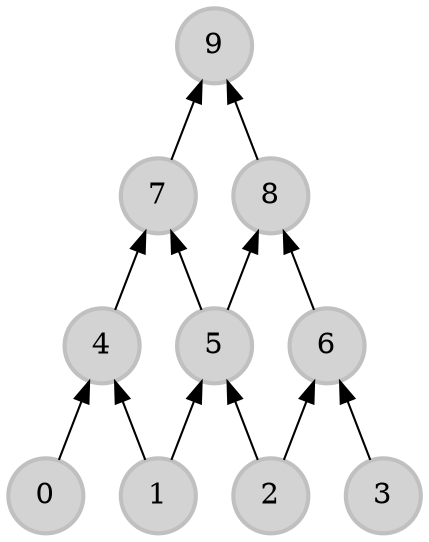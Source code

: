 digraph X {
	 rankdir=BT;
	 0 [label=0,penwidth=2,shape=circle,style=filled,fixedsize=true,color=gray,fontcolor=black,fillcolor=lightgray]
	 1 [label=1,penwidth=2,shape=circle,style=filled,fixedsize=true,color=gray,fontcolor=black,fillcolor=lightgray]
	 2 [label=2,penwidth=2,shape=circle,style=filled,fixedsize=true,color=gray,fontcolor=black,fillcolor=lightgray]
	 3 [label=3,penwidth=2,shape=circle,style=filled,fixedsize=true,color=gray,fontcolor=black,fillcolor=lightgray]
	 4 [label=4,penwidth=2,shape=circle,style=filled,fixedsize=true,color=gray,fontcolor=black,fillcolor=lightgray]
	 5 [label=5,penwidth=2,shape=circle,style=filled,fixedsize=true,color=gray,fontcolor=black,fillcolor=lightgray]
	 6 [label=6,penwidth=2,shape=circle,style=filled,fixedsize=true,color=gray,fontcolor=black,fillcolor=lightgray]
	 7 [label=7,penwidth=2,shape=circle,style=filled,fixedsize=true,color=gray,fontcolor=black,fillcolor=lightgray]
	 8 [label=8,penwidth=2,shape=circle,style=filled,fixedsize=true,color=gray,fontcolor=black,fillcolor=lightgray]
	 9 [label=9,penwidth=2,shape=circle,style=filled,fixedsize=true,color=gray,fontcolor=black,fillcolor=lightgray]
	 /* Arcs outgoing from 0 (key 0)*/ 
	 0 -> 4;

	 /* Arcs outgoing from 1 (key 1)*/ 
	 1 -> 4;
	 1 -> 5;

	 /* Arcs outgoing from 2 (key 2)*/ 
	 2 -> 5;
	 2 -> 6;

	 /* Arcs outgoing from 3 (key 3)*/ 
	 3 -> 6;

	 /* Arcs outgoing from 4 (key 4)*/ 
	 4 -> 7;

	 /* Arcs outgoing from 5 (key 5)*/ 
	 5 -> 7;
	 5 -> 8;

	 /* Arcs outgoing from 6 (key 6)*/ 
	 6 -> 8;

	 /* Arcs outgoing from 7 (key 7)*/ 
	 7 -> 9;

	 /* Arcs outgoing from 8 (key 8)*/ 
	 8 -> 9;

	 /* Arcs outgoing from 9 (key 9)*/ 

}
digraph X {
	 rankdir=BT;
	 0 [label=0,penwidth=2,shape=circle,style=filled,fixedsize=true,color=gray,fontcolor=black,fillcolor=lightgray]
	 1 [label=1,penwidth=2,shape=circle,style=filled,fixedsize=true,color=gray,fontcolor=white,fillcolor=black]
	 2 [label=2,penwidth=2,shape=circle,style=filled,fixedsize=true,color=gray,fontcolor=black,fillcolor=lightgray]
	 3 [label=3,penwidth=2,shape=circle,style=filled,fixedsize=true,color=gray,fontcolor=black,fillcolor=lightgray]
	 4 [label=4,penwidth=2,shape=circle,style=filled,fixedsize=true,color=gray,fontcolor=black,fillcolor=lightgray]
	 5 [label=5,penwidth=2,shape=circle,style=filled,fixedsize=true,color=gray,fontcolor=black,fillcolor=lightgray]
	 6 [label=6,penwidth=2,shape=circle,style=filled,fixedsize=true,color=gray,fontcolor=black,fillcolor=lightgray]
	 7 [label=7,penwidth=2,shape=circle,style=filled,fixedsize=true,color=gray,fontcolor=black,fillcolor=lightgray]
	 8 [label=8,penwidth=2,shape=circle,style=filled,fixedsize=true,color=gray,fontcolor=black,fillcolor=lightgray]
	 9 [label=9,penwidth=2,shape=circle,style=filled,fixedsize=true,color=gray,fontcolor=black,fillcolor=lightgray]
	 /* Arcs outgoing from 0 (key 0)*/ 
	 0 -> 4;

	 /* Arcs outgoing from 1 (key 1)*/ 
	 1 -> 4;
	 1 -> 5;

	 /* Arcs outgoing from 2 (key 2)*/ 
	 2 -> 5;
	 2 -> 6;

	 /* Arcs outgoing from 3 (key 3)*/ 
	 3 -> 6;

	 /* Arcs outgoing from 4 (key 4)*/ 
	 4 -> 7;

	 /* Arcs outgoing from 5 (key 5)*/ 
	 5 -> 7;
	 5 -> 8;

	 /* Arcs outgoing from 6 (key 6)*/ 
	 6 -> 8;

	 /* Arcs outgoing from 7 (key 7)*/ 
	 7 -> 9;

	 /* Arcs outgoing from 8 (key 8)*/ 
	 8 -> 9;

	 /* Arcs outgoing from 9 (key 9)*/ 

}
digraph X {
	 rankdir=BT;
	 0 [label=0,penwidth=2,shape=circle,style=filled,fixedsize=true,color=gray,fontcolor=black,fillcolor=lightgray]
	 1 [label=1,penwidth=2,shape=circle,style=filled,fixedsize=true,color=gray,fontcolor=white,fillcolor=black]
	 2 [label=2,penwidth=2,shape=circle,style=filled,fixedsize=true,color=gray,fontcolor=white,fillcolor=black]
	 3 [label=3,penwidth=2,shape=circle,style=filled,fixedsize=true,color=gray,fontcolor=black,fillcolor=lightgray]
	 4 [label=4,penwidth=2,shape=circle,style=filled,fixedsize=true,color=gray,fontcolor=black,fillcolor=lightgray]
	 5 [label=5,penwidth=2,shape=circle,style=filled,fixedsize=true,color=gray,fontcolor=black,fillcolor=lightgray]
	 6 [label=6,penwidth=2,shape=circle,style=filled,fixedsize=true,color=gray,fontcolor=black,fillcolor=lightgray]
	 7 [label=7,penwidth=2,shape=circle,style=filled,fixedsize=true,color=gray,fontcolor=black,fillcolor=lightgray]
	 8 [label=8,penwidth=2,shape=circle,style=filled,fixedsize=true,color=gray,fontcolor=black,fillcolor=lightgray]
	 9 [label=9,penwidth=2,shape=circle,style=filled,fixedsize=true,color=gray,fontcolor=black,fillcolor=lightgray]
	 /* Arcs outgoing from 0 (key 0)*/ 
	 0 -> 4;

	 /* Arcs outgoing from 1 (key 1)*/ 
	 1 -> 4;
	 1 -> 5;

	 /* Arcs outgoing from 2 (key 2)*/ 
	 2 -> 5;
	 2 -> 6;

	 /* Arcs outgoing from 3 (key 3)*/ 
	 3 -> 6;

	 /* Arcs outgoing from 4 (key 4)*/ 
	 4 -> 7;

	 /* Arcs outgoing from 5 (key 5)*/ 
	 5 -> 7;
	 5 -> 8;

	 /* Arcs outgoing from 6 (key 6)*/ 
	 6 -> 8;

	 /* Arcs outgoing from 7 (key 7)*/ 
	 7 -> 9;

	 /* Arcs outgoing from 8 (key 8)*/ 
	 8 -> 9;

	 /* Arcs outgoing from 9 (key 9)*/ 

}
digraph X {
	 rankdir=BT;
	 0 [label=0,penwidth=2,shape=circle,style=filled,fixedsize=true,color=gray,fontcolor=black,fillcolor=lightgray]
	 1 [label=1,penwidth=2,shape=circle,style=filled,fixedsize=true,color=gray,fontcolor=white,fillcolor=black]
	 2 [label=2,penwidth=2,shape=circle,style=filled,fixedsize=true,color=gray,fontcolor=white,fillcolor=black]
	 3 [label=3,penwidth=2,shape=circle,style=filled,fixedsize=true,color=gray,fontcolor=black,fillcolor=lightgray]
	 4 [label=4,penwidth=2,shape=circle,style=filled,fixedsize=true,color=gray,fontcolor=black,fillcolor=lightgray]
	 5 [label=5,penwidth=2,shape=circle,style=filled,fixedsize=true,color=gray,fontcolor=white,fillcolor=black]
	 6 [label=6,penwidth=2,shape=circle,style=filled,fixedsize=true,color=gray,fontcolor=black,fillcolor=lightgray]
	 7 [label=7,penwidth=2,shape=circle,style=filled,fixedsize=true,color=gray,fontcolor=black,fillcolor=lightgray]
	 8 [label=8,penwidth=2,shape=circle,style=filled,fixedsize=true,color=gray,fontcolor=black,fillcolor=lightgray]
	 9 [label=9,penwidth=2,shape=circle,style=filled,fixedsize=true,color=gray,fontcolor=black,fillcolor=lightgray]
	 /* Arcs outgoing from 0 (key 0)*/ 
	 0 -> 4;

	 /* Arcs outgoing from 1 (key 1)*/ 
	 1 -> 4;
	 1 -> 5;

	 /* Arcs outgoing from 2 (key 2)*/ 
	 2 -> 5;
	 2 -> 6;

	 /* Arcs outgoing from 3 (key 3)*/ 
	 3 -> 6;

	 /* Arcs outgoing from 4 (key 4)*/ 
	 4 -> 7;

	 /* Arcs outgoing from 5 (key 5)*/ 
	 5 -> 7;
	 5 -> 8;

	 /* Arcs outgoing from 6 (key 6)*/ 
	 6 -> 8;

	 /* Arcs outgoing from 7 (key 7)*/ 
	 7 -> 9;

	 /* Arcs outgoing from 8 (key 8)*/ 
	 8 -> 9;

	 /* Arcs outgoing from 9 (key 9)*/ 

}
digraph X {
	 rankdir=BT;
	 0 [label=0,penwidth=2,shape=circle,style=filled,fixedsize=true,color=gray,fontcolor=black,fillcolor=lightgray]
	 1 [label=1,penwidth=2,shape=circle,style=filled,fixedsize=true,color=gray,fontcolor=black,fillcolor=lightgray]
	 2 [label=2,penwidth=2,shape=circle,style=filled,fixedsize=true,color=gray,fontcolor=white,fillcolor=black]
	 3 [label=3,penwidth=2,shape=circle,style=filled,fixedsize=true,color=gray,fontcolor=black,fillcolor=lightgray]
	 4 [label=4,penwidth=2,shape=circle,style=filled,fixedsize=true,color=gray,fontcolor=black,fillcolor=lightgray]
	 5 [label=5,penwidth=2,shape=circle,style=filled,fixedsize=true,color=gray,fontcolor=white,fillcolor=black]
	 6 [label=6,penwidth=2,shape=circle,style=filled,fixedsize=true,color=gray,fontcolor=black,fillcolor=lightgray]
	 7 [label=7,penwidth=2,shape=circle,style=filled,fixedsize=true,color=gray,fontcolor=black,fillcolor=lightgray]
	 8 [label=8,penwidth=2,shape=circle,style=filled,fixedsize=true,color=gray,fontcolor=black,fillcolor=lightgray]
	 9 [label=9,penwidth=2,shape=circle,style=filled,fixedsize=true,color=gray,fontcolor=black,fillcolor=lightgray]
	 /* Arcs outgoing from 0 (key 0)*/ 
	 0 -> 4;

	 /* Arcs outgoing from 1 (key 1)*/ 
	 1 -> 4;
	 1 -> 5;

	 /* Arcs outgoing from 2 (key 2)*/ 
	 2 -> 5;
	 2 -> 6;

	 /* Arcs outgoing from 3 (key 3)*/ 
	 3 -> 6;

	 /* Arcs outgoing from 4 (key 4)*/ 
	 4 -> 7;

	 /* Arcs outgoing from 5 (key 5)*/ 
	 5 -> 7;
	 5 -> 8;

	 /* Arcs outgoing from 6 (key 6)*/ 
	 6 -> 8;

	 /* Arcs outgoing from 7 (key 7)*/ 
	 7 -> 9;

	 /* Arcs outgoing from 8 (key 8)*/ 
	 8 -> 9;

	 /* Arcs outgoing from 9 (key 9)*/ 

}
digraph X {
	 rankdir=BT;
	 0 [label=0,penwidth=2,shape=circle,style=filled,fixedsize=true,color=gray,fontcolor=black,fillcolor=lightgray]
	 1 [label=1,penwidth=2,shape=circle,style=filled,fixedsize=true,color=gray,fontcolor=black,fillcolor=lightgray]
	 2 [label=2,penwidth=2,shape=circle,style=filled,fixedsize=true,color=gray,fontcolor=white,fillcolor=black]
	 3 [label=3,penwidth=2,shape=circle,style=filled,fixedsize=true,color=gray,fontcolor=white,fillcolor=black]
	 4 [label=4,penwidth=2,shape=circle,style=filled,fixedsize=true,color=gray,fontcolor=black,fillcolor=lightgray]
	 5 [label=5,penwidth=2,shape=circle,style=filled,fixedsize=true,color=gray,fontcolor=white,fillcolor=black]
	 6 [label=6,penwidth=2,shape=circle,style=filled,fixedsize=true,color=gray,fontcolor=black,fillcolor=lightgray]
	 7 [label=7,penwidth=2,shape=circle,style=filled,fixedsize=true,color=gray,fontcolor=black,fillcolor=lightgray]
	 8 [label=8,penwidth=2,shape=circle,style=filled,fixedsize=true,color=gray,fontcolor=black,fillcolor=lightgray]
	 9 [label=9,penwidth=2,shape=circle,style=filled,fixedsize=true,color=gray,fontcolor=black,fillcolor=lightgray]
	 /* Arcs outgoing from 0 (key 0)*/ 
	 0 -> 4;

	 /* Arcs outgoing from 1 (key 1)*/ 
	 1 -> 4;
	 1 -> 5;

	 /* Arcs outgoing from 2 (key 2)*/ 
	 2 -> 5;
	 2 -> 6;

	 /* Arcs outgoing from 3 (key 3)*/ 
	 3 -> 6;

	 /* Arcs outgoing from 4 (key 4)*/ 
	 4 -> 7;

	 /* Arcs outgoing from 5 (key 5)*/ 
	 5 -> 7;
	 5 -> 8;

	 /* Arcs outgoing from 6 (key 6)*/ 
	 6 -> 8;

	 /* Arcs outgoing from 7 (key 7)*/ 
	 7 -> 9;

	 /* Arcs outgoing from 8 (key 8)*/ 
	 8 -> 9;

	 /* Arcs outgoing from 9 (key 9)*/ 

}
digraph X {
	 rankdir=BT;
	 0 [label=0,penwidth=2,shape=circle,style=filled,fixedsize=true,color=gray,fontcolor=black,fillcolor=lightgray]
	 1 [label=1,penwidth=2,shape=circle,style=filled,fixedsize=true,color=gray,fontcolor=black,fillcolor=lightgray]
	 2 [label=2,penwidth=2,shape=circle,style=filled,fixedsize=true,color=gray,fontcolor=white,fillcolor=black]
	 3 [label=3,penwidth=2,shape=circle,style=filled,fixedsize=true,color=gray,fontcolor=white,fillcolor=black]
	 4 [label=4,penwidth=2,shape=circle,style=filled,fixedsize=true,color=gray,fontcolor=black,fillcolor=lightgray]
	 5 [label=5,penwidth=2,shape=circle,style=filled,fixedsize=true,color=gray,fontcolor=white,fillcolor=black]
	 6 [label=6,penwidth=2,shape=circle,style=filled,fixedsize=true,color=gray,fontcolor=white,fillcolor=black]
	 7 [label=7,penwidth=2,shape=circle,style=filled,fixedsize=true,color=gray,fontcolor=black,fillcolor=lightgray]
	 8 [label=8,penwidth=2,shape=circle,style=filled,fixedsize=true,color=gray,fontcolor=black,fillcolor=lightgray]
	 9 [label=9,penwidth=2,shape=circle,style=filled,fixedsize=true,color=gray,fontcolor=black,fillcolor=lightgray]
	 /* Arcs outgoing from 0 (key 0)*/ 
	 0 -> 4;

	 /* Arcs outgoing from 1 (key 1)*/ 
	 1 -> 4;
	 1 -> 5;

	 /* Arcs outgoing from 2 (key 2)*/ 
	 2 -> 5;
	 2 -> 6;

	 /* Arcs outgoing from 3 (key 3)*/ 
	 3 -> 6;

	 /* Arcs outgoing from 4 (key 4)*/ 
	 4 -> 7;

	 /* Arcs outgoing from 5 (key 5)*/ 
	 5 -> 7;
	 5 -> 8;

	 /* Arcs outgoing from 6 (key 6)*/ 
	 6 -> 8;

	 /* Arcs outgoing from 7 (key 7)*/ 
	 7 -> 9;

	 /* Arcs outgoing from 8 (key 8)*/ 
	 8 -> 9;

	 /* Arcs outgoing from 9 (key 9)*/ 

}
digraph X {
	 rankdir=BT;
	 0 [label=0,penwidth=2,shape=circle,style=filled,fixedsize=true,color=gray,fontcolor=black,fillcolor=lightgray]
	 1 [label=1,penwidth=2,shape=circle,style=filled,fixedsize=true,color=gray,fontcolor=black,fillcolor=lightgray]
	 2 [label=2,penwidth=2,shape=circle,style=filled,fixedsize=true,color=gray,fontcolor=white,fillcolor=black]
	 3 [label=3,penwidth=2,shape=circle,style=filled,fixedsize=true,color=gray,fontcolor=white,fillcolor=black]
	 4 [label=4,penwidth=2,shape=circle,style=filled,fixedsize=true,color=gray,fontcolor=black,fillcolor=lightgray]
	 5 [label=5,penwidth=2,shape=circle,style=filled,fixedsize=true,color=gray,fontcolor=white,fillcolor=black]
	 6 [label=6,penwidth=2,shape=circle,style=filled,fixedsize=true,color=gray,fontcolor=white,fillcolor=black]
	 7 [label=7,penwidth=2,shape=circle,style=filled,fixedsize=true,color=gray,fontcolor=black,fillcolor=lightgray]
	 8 [label=8,penwidth=2,shape=circle,style=filled,fixedsize=true,color=gray,fontcolor=white,fillcolor=black]
	 9 [label=9,penwidth=2,shape=circle,style=filled,fixedsize=true,color=gray,fontcolor=black,fillcolor=lightgray]
	 /* Arcs outgoing from 0 (key 0)*/ 
	 0 -> 4;

	 /* Arcs outgoing from 1 (key 1)*/ 
	 1 -> 4;
	 1 -> 5;

	 /* Arcs outgoing from 2 (key 2)*/ 
	 2 -> 5;
	 2 -> 6;

	 /* Arcs outgoing from 3 (key 3)*/ 
	 3 -> 6;

	 /* Arcs outgoing from 4 (key 4)*/ 
	 4 -> 7;

	 /* Arcs outgoing from 5 (key 5)*/ 
	 5 -> 7;
	 5 -> 8;

	 /* Arcs outgoing from 6 (key 6)*/ 
	 6 -> 8;

	 /* Arcs outgoing from 7 (key 7)*/ 
	 7 -> 9;

	 /* Arcs outgoing from 8 (key 8)*/ 
	 8 -> 9;

	 /* Arcs outgoing from 9 (key 9)*/ 

}
digraph X {
	 rankdir=BT;
	 0 [label=0,penwidth=2,shape=circle,style=filled,fixedsize=true,color=gray,fontcolor=black,fillcolor=lightgray]
	 1 [label=1,penwidth=2,shape=circle,style=filled,fixedsize=true,color=gray,fontcolor=black,fillcolor=lightgray]
	 2 [label=2,penwidth=2,shape=circle,style=filled,fixedsize=true,color=gray,fontcolor=white,fillcolor=black]
	 3 [label=3,penwidth=2,shape=circle,style=filled,fixedsize=true,color=gray,fontcolor=white,fillcolor=black]
	 4 [label=4,penwidth=2,shape=circle,style=filled,fixedsize=true,color=gray,fontcolor=black,fillcolor=lightgray]
	 5 [label=5,penwidth=2,shape=circle,style=filled,fixedsize=true,color=gray,fontcolor=white,fillcolor=black]
	 6 [label=6,penwidth=2,shape=circle,style=filled,fixedsize=true,color=gray,fontcolor=black,fillcolor=lightgray]
	 7 [label=7,penwidth=2,shape=circle,style=filled,fixedsize=true,color=gray,fontcolor=black,fillcolor=lightgray]
	 8 [label=8,penwidth=2,shape=circle,style=filled,fixedsize=true,color=gray,fontcolor=white,fillcolor=black]
	 9 [label=9,penwidth=2,shape=circle,style=filled,fixedsize=true,color=gray,fontcolor=black,fillcolor=lightgray]
	 /* Arcs outgoing from 0 (key 0)*/ 
	 0 -> 4;

	 /* Arcs outgoing from 1 (key 1)*/ 
	 1 -> 4;
	 1 -> 5;

	 /* Arcs outgoing from 2 (key 2)*/ 
	 2 -> 5;
	 2 -> 6;

	 /* Arcs outgoing from 3 (key 3)*/ 
	 3 -> 6;

	 /* Arcs outgoing from 4 (key 4)*/ 
	 4 -> 7;

	 /* Arcs outgoing from 5 (key 5)*/ 
	 5 -> 7;
	 5 -> 8;

	 /* Arcs outgoing from 6 (key 6)*/ 
	 6 -> 8;

	 /* Arcs outgoing from 7 (key 7)*/ 
	 7 -> 9;

	 /* Arcs outgoing from 8 (key 8)*/ 
	 8 -> 9;

	 /* Arcs outgoing from 9 (key 9)*/ 

}
digraph X {
	 rankdir=BT;
	 0 [label=0,penwidth=2,shape=circle,style=filled,fixedsize=true,color=gray,fontcolor=white,fillcolor=black]
	 1 [label=1,penwidth=2,shape=circle,style=filled,fixedsize=true,color=gray,fontcolor=black,fillcolor=lightgray]
	 2 [label=2,penwidth=2,shape=circle,style=filled,fixedsize=true,color=gray,fontcolor=white,fillcolor=black]
	 3 [label=3,penwidth=2,shape=circle,style=filled,fixedsize=true,color=gray,fontcolor=white,fillcolor=black]
	 4 [label=4,penwidth=2,shape=circle,style=filled,fixedsize=true,color=gray,fontcolor=black,fillcolor=lightgray]
	 5 [label=5,penwidth=2,shape=circle,style=filled,fixedsize=true,color=gray,fontcolor=white,fillcolor=black]
	 6 [label=6,penwidth=2,shape=circle,style=filled,fixedsize=true,color=gray,fontcolor=black,fillcolor=lightgray]
	 7 [label=7,penwidth=2,shape=circle,style=filled,fixedsize=true,color=gray,fontcolor=black,fillcolor=lightgray]
	 8 [label=8,penwidth=2,shape=circle,style=filled,fixedsize=true,color=gray,fontcolor=white,fillcolor=black]
	 9 [label=9,penwidth=2,shape=circle,style=filled,fixedsize=true,color=gray,fontcolor=black,fillcolor=lightgray]
	 /* Arcs outgoing from 0 (key 0)*/ 
	 0 -> 4;

	 /* Arcs outgoing from 1 (key 1)*/ 
	 1 -> 4;
	 1 -> 5;

	 /* Arcs outgoing from 2 (key 2)*/ 
	 2 -> 5;
	 2 -> 6;

	 /* Arcs outgoing from 3 (key 3)*/ 
	 3 -> 6;

	 /* Arcs outgoing from 4 (key 4)*/ 
	 4 -> 7;

	 /* Arcs outgoing from 5 (key 5)*/ 
	 5 -> 7;
	 5 -> 8;

	 /* Arcs outgoing from 6 (key 6)*/ 
	 6 -> 8;

	 /* Arcs outgoing from 7 (key 7)*/ 
	 7 -> 9;

	 /* Arcs outgoing from 8 (key 8)*/ 
	 8 -> 9;

	 /* Arcs outgoing from 9 (key 9)*/ 

}
digraph X {
	 rankdir=BT;
	 0 [label=0,penwidth=2,shape=circle,style=filled,fixedsize=true,color=gray,fontcolor=white,fillcolor=black]
	 1 [label=1,penwidth=2,shape=circle,style=filled,fixedsize=true,color=gray,fontcolor=black,fillcolor=lightgray]
	 2 [label=2,penwidth=2,shape=circle,style=filled,fixedsize=true,color=gray,fontcolor=black,fillcolor=lightgray]
	 3 [label=3,penwidth=2,shape=circle,style=filled,fixedsize=true,color=gray,fontcolor=white,fillcolor=black]
	 4 [label=4,penwidth=2,shape=circle,style=filled,fixedsize=true,color=gray,fontcolor=black,fillcolor=lightgray]
	 5 [label=5,penwidth=2,shape=circle,style=filled,fixedsize=true,color=gray,fontcolor=white,fillcolor=black]
	 6 [label=6,penwidth=2,shape=circle,style=filled,fixedsize=true,color=gray,fontcolor=black,fillcolor=lightgray]
	 7 [label=7,penwidth=2,shape=circle,style=filled,fixedsize=true,color=gray,fontcolor=black,fillcolor=lightgray]
	 8 [label=8,penwidth=2,shape=circle,style=filled,fixedsize=true,color=gray,fontcolor=white,fillcolor=black]
	 9 [label=9,penwidth=2,shape=circle,style=filled,fixedsize=true,color=gray,fontcolor=black,fillcolor=lightgray]
	 /* Arcs outgoing from 0 (key 0)*/ 
	 0 -> 4;

	 /* Arcs outgoing from 1 (key 1)*/ 
	 1 -> 4;
	 1 -> 5;

	 /* Arcs outgoing from 2 (key 2)*/ 
	 2 -> 5;
	 2 -> 6;

	 /* Arcs outgoing from 3 (key 3)*/ 
	 3 -> 6;

	 /* Arcs outgoing from 4 (key 4)*/ 
	 4 -> 7;

	 /* Arcs outgoing from 5 (key 5)*/ 
	 5 -> 7;
	 5 -> 8;

	 /* Arcs outgoing from 6 (key 6)*/ 
	 6 -> 8;

	 /* Arcs outgoing from 7 (key 7)*/ 
	 7 -> 9;

	 /* Arcs outgoing from 8 (key 8)*/ 
	 8 -> 9;

	 /* Arcs outgoing from 9 (key 9)*/ 

}
digraph X {
	 rankdir=BT;
	 0 [label=0,penwidth=2,shape=circle,style=filled,fixedsize=true,color=gray,fontcolor=white,fillcolor=black]
	 1 [label=1,penwidth=2,shape=circle,style=filled,fixedsize=true,color=gray,fontcolor=white,fillcolor=black]
	 2 [label=2,penwidth=2,shape=circle,style=filled,fixedsize=true,color=gray,fontcolor=black,fillcolor=lightgray]
	 3 [label=3,penwidth=2,shape=circle,style=filled,fixedsize=true,color=gray,fontcolor=white,fillcolor=black]
	 4 [label=4,penwidth=2,shape=circle,style=filled,fixedsize=true,color=gray,fontcolor=black,fillcolor=lightgray]
	 5 [label=5,penwidth=2,shape=circle,style=filled,fixedsize=true,color=gray,fontcolor=white,fillcolor=black]
	 6 [label=6,penwidth=2,shape=circle,style=filled,fixedsize=true,color=gray,fontcolor=black,fillcolor=lightgray]
	 7 [label=7,penwidth=2,shape=circle,style=filled,fixedsize=true,color=gray,fontcolor=black,fillcolor=lightgray]
	 8 [label=8,penwidth=2,shape=circle,style=filled,fixedsize=true,color=gray,fontcolor=white,fillcolor=black]
	 9 [label=9,penwidth=2,shape=circle,style=filled,fixedsize=true,color=gray,fontcolor=black,fillcolor=lightgray]
	 /* Arcs outgoing from 0 (key 0)*/ 
	 0 -> 4;

	 /* Arcs outgoing from 1 (key 1)*/ 
	 1 -> 4;
	 1 -> 5;

	 /* Arcs outgoing from 2 (key 2)*/ 
	 2 -> 5;
	 2 -> 6;

	 /* Arcs outgoing from 3 (key 3)*/ 
	 3 -> 6;

	 /* Arcs outgoing from 4 (key 4)*/ 
	 4 -> 7;

	 /* Arcs outgoing from 5 (key 5)*/ 
	 5 -> 7;
	 5 -> 8;

	 /* Arcs outgoing from 6 (key 6)*/ 
	 6 -> 8;

	 /* Arcs outgoing from 7 (key 7)*/ 
	 7 -> 9;

	 /* Arcs outgoing from 8 (key 8)*/ 
	 8 -> 9;

	 /* Arcs outgoing from 9 (key 9)*/ 

}
digraph X {
	 rankdir=BT;
	 0 [label=0,penwidth=2,shape=circle,style=filled,fixedsize=true,color=gray,fontcolor=white,fillcolor=black]
	 1 [label=1,penwidth=2,shape=circle,style=filled,fixedsize=true,color=gray,fontcolor=white,fillcolor=black]
	 2 [label=2,penwidth=2,shape=circle,style=filled,fixedsize=true,color=gray,fontcolor=black,fillcolor=lightgray]
	 3 [label=3,penwidth=2,shape=circle,style=filled,fixedsize=true,color=gray,fontcolor=black,fillcolor=lightgray]
	 4 [label=4,penwidth=2,shape=circle,style=filled,fixedsize=true,color=gray,fontcolor=black,fillcolor=lightgray]
	 5 [label=5,penwidth=2,shape=circle,style=filled,fixedsize=true,color=gray,fontcolor=white,fillcolor=black]
	 6 [label=6,penwidth=2,shape=circle,style=filled,fixedsize=true,color=gray,fontcolor=black,fillcolor=lightgray]
	 7 [label=7,penwidth=2,shape=circle,style=filled,fixedsize=true,color=gray,fontcolor=black,fillcolor=lightgray]
	 8 [label=8,penwidth=2,shape=circle,style=filled,fixedsize=true,color=gray,fontcolor=white,fillcolor=black]
	 9 [label=9,penwidth=2,shape=circle,style=filled,fixedsize=true,color=gray,fontcolor=black,fillcolor=lightgray]
	 /* Arcs outgoing from 0 (key 0)*/ 
	 0 -> 4;

	 /* Arcs outgoing from 1 (key 1)*/ 
	 1 -> 4;
	 1 -> 5;

	 /* Arcs outgoing from 2 (key 2)*/ 
	 2 -> 5;
	 2 -> 6;

	 /* Arcs outgoing from 3 (key 3)*/ 
	 3 -> 6;

	 /* Arcs outgoing from 4 (key 4)*/ 
	 4 -> 7;

	 /* Arcs outgoing from 5 (key 5)*/ 
	 5 -> 7;
	 5 -> 8;

	 /* Arcs outgoing from 6 (key 6)*/ 
	 6 -> 8;

	 /* Arcs outgoing from 7 (key 7)*/ 
	 7 -> 9;

	 /* Arcs outgoing from 8 (key 8)*/ 
	 8 -> 9;

	 /* Arcs outgoing from 9 (key 9)*/ 

}
digraph X {
	 rankdir=BT;
	 0 [label=0,penwidth=2,shape=circle,style=filled,fixedsize=true,color=gray,fontcolor=white,fillcolor=black]
	 1 [label=1,penwidth=2,shape=circle,style=filled,fixedsize=true,color=gray,fontcolor=white,fillcolor=black]
	 2 [label=2,penwidth=2,shape=circle,style=filled,fixedsize=true,color=gray,fontcolor=black,fillcolor=lightgray]
	 3 [label=3,penwidth=2,shape=circle,style=filled,fixedsize=true,color=gray,fontcolor=black,fillcolor=lightgray]
	 4 [label=4,penwidth=2,shape=circle,style=filled,fixedsize=true,color=gray,fontcolor=white,fillcolor=black]
	 5 [label=5,penwidth=2,shape=circle,style=filled,fixedsize=true,color=gray,fontcolor=white,fillcolor=black]
	 6 [label=6,penwidth=2,shape=circle,style=filled,fixedsize=true,color=gray,fontcolor=black,fillcolor=lightgray]
	 7 [label=7,penwidth=2,shape=circle,style=filled,fixedsize=true,color=gray,fontcolor=black,fillcolor=lightgray]
	 8 [label=8,penwidth=2,shape=circle,style=filled,fixedsize=true,color=gray,fontcolor=white,fillcolor=black]
	 9 [label=9,penwidth=2,shape=circle,style=filled,fixedsize=true,color=gray,fontcolor=black,fillcolor=lightgray]
	 /* Arcs outgoing from 0 (key 0)*/ 
	 0 -> 4;

	 /* Arcs outgoing from 1 (key 1)*/ 
	 1 -> 4;
	 1 -> 5;

	 /* Arcs outgoing from 2 (key 2)*/ 
	 2 -> 5;
	 2 -> 6;

	 /* Arcs outgoing from 3 (key 3)*/ 
	 3 -> 6;

	 /* Arcs outgoing from 4 (key 4)*/ 
	 4 -> 7;

	 /* Arcs outgoing from 5 (key 5)*/ 
	 5 -> 7;
	 5 -> 8;

	 /* Arcs outgoing from 6 (key 6)*/ 
	 6 -> 8;

	 /* Arcs outgoing from 7 (key 7)*/ 
	 7 -> 9;

	 /* Arcs outgoing from 8 (key 8)*/ 
	 8 -> 9;

	 /* Arcs outgoing from 9 (key 9)*/ 

}
digraph X {
	 rankdir=BT;
	 0 [label=0,penwidth=2,shape=circle,style=filled,fixedsize=true,color=gray,fontcolor=black,fillcolor=lightgray]
	 1 [label=1,penwidth=2,shape=circle,style=filled,fixedsize=true,color=gray,fontcolor=white,fillcolor=black]
	 2 [label=2,penwidth=2,shape=circle,style=filled,fixedsize=true,color=gray,fontcolor=black,fillcolor=lightgray]
	 3 [label=3,penwidth=2,shape=circle,style=filled,fixedsize=true,color=gray,fontcolor=black,fillcolor=lightgray]
	 4 [label=4,penwidth=2,shape=circle,style=filled,fixedsize=true,color=gray,fontcolor=white,fillcolor=black]
	 5 [label=5,penwidth=2,shape=circle,style=filled,fixedsize=true,color=gray,fontcolor=white,fillcolor=black]
	 6 [label=6,penwidth=2,shape=circle,style=filled,fixedsize=true,color=gray,fontcolor=black,fillcolor=lightgray]
	 7 [label=7,penwidth=2,shape=circle,style=filled,fixedsize=true,color=gray,fontcolor=black,fillcolor=lightgray]
	 8 [label=8,penwidth=2,shape=circle,style=filled,fixedsize=true,color=gray,fontcolor=white,fillcolor=black]
	 9 [label=9,penwidth=2,shape=circle,style=filled,fixedsize=true,color=gray,fontcolor=black,fillcolor=lightgray]
	 /* Arcs outgoing from 0 (key 0)*/ 
	 0 -> 4;

	 /* Arcs outgoing from 1 (key 1)*/ 
	 1 -> 4;
	 1 -> 5;

	 /* Arcs outgoing from 2 (key 2)*/ 
	 2 -> 5;
	 2 -> 6;

	 /* Arcs outgoing from 3 (key 3)*/ 
	 3 -> 6;

	 /* Arcs outgoing from 4 (key 4)*/ 
	 4 -> 7;

	 /* Arcs outgoing from 5 (key 5)*/ 
	 5 -> 7;
	 5 -> 8;

	 /* Arcs outgoing from 6 (key 6)*/ 
	 6 -> 8;

	 /* Arcs outgoing from 7 (key 7)*/ 
	 7 -> 9;

	 /* Arcs outgoing from 8 (key 8)*/ 
	 8 -> 9;

	 /* Arcs outgoing from 9 (key 9)*/ 

}
digraph X {
	 rankdir=BT;
	 0 [label=0,penwidth=2,shape=circle,style=filled,fixedsize=true,color=gray,fontcolor=black,fillcolor=lightgray]
	 1 [label=1,penwidth=2,shape=circle,style=filled,fixedsize=true,color=gray,fontcolor=black,fillcolor=lightgray]
	 2 [label=2,penwidth=2,shape=circle,style=filled,fixedsize=true,color=gray,fontcolor=black,fillcolor=lightgray]
	 3 [label=3,penwidth=2,shape=circle,style=filled,fixedsize=true,color=gray,fontcolor=black,fillcolor=lightgray]
	 4 [label=4,penwidth=2,shape=circle,style=filled,fixedsize=true,color=gray,fontcolor=white,fillcolor=black]
	 5 [label=5,penwidth=2,shape=circle,style=filled,fixedsize=true,color=gray,fontcolor=white,fillcolor=black]
	 6 [label=6,penwidth=2,shape=circle,style=filled,fixedsize=true,color=gray,fontcolor=black,fillcolor=lightgray]
	 7 [label=7,penwidth=2,shape=circle,style=filled,fixedsize=true,color=gray,fontcolor=black,fillcolor=lightgray]
	 8 [label=8,penwidth=2,shape=circle,style=filled,fixedsize=true,color=gray,fontcolor=white,fillcolor=black]
	 9 [label=9,penwidth=2,shape=circle,style=filled,fixedsize=true,color=gray,fontcolor=black,fillcolor=lightgray]
	 /* Arcs outgoing from 0 (key 0)*/ 
	 0 -> 4;

	 /* Arcs outgoing from 1 (key 1)*/ 
	 1 -> 4;
	 1 -> 5;

	 /* Arcs outgoing from 2 (key 2)*/ 
	 2 -> 5;
	 2 -> 6;

	 /* Arcs outgoing from 3 (key 3)*/ 
	 3 -> 6;

	 /* Arcs outgoing from 4 (key 4)*/ 
	 4 -> 7;

	 /* Arcs outgoing from 5 (key 5)*/ 
	 5 -> 7;
	 5 -> 8;

	 /* Arcs outgoing from 6 (key 6)*/ 
	 6 -> 8;

	 /* Arcs outgoing from 7 (key 7)*/ 
	 7 -> 9;

	 /* Arcs outgoing from 8 (key 8)*/ 
	 8 -> 9;

	 /* Arcs outgoing from 9 (key 9)*/ 

}
digraph X {
	 rankdir=BT;
	 0 [label=0,penwidth=2,shape=circle,style=filled,fixedsize=true,color=gray,fontcolor=black,fillcolor=lightgray]
	 1 [label=1,penwidth=2,shape=circle,style=filled,fixedsize=true,color=gray,fontcolor=black,fillcolor=lightgray]
	 2 [label=2,penwidth=2,shape=circle,style=filled,fixedsize=true,color=gray,fontcolor=black,fillcolor=lightgray]
	 3 [label=3,penwidth=2,shape=circle,style=filled,fixedsize=true,color=gray,fontcolor=black,fillcolor=lightgray]
	 4 [label=4,penwidth=2,shape=circle,style=filled,fixedsize=true,color=gray,fontcolor=white,fillcolor=black]
	 5 [label=5,penwidth=2,shape=circle,style=filled,fixedsize=true,color=gray,fontcolor=white,fillcolor=black]
	 6 [label=6,penwidth=2,shape=circle,style=filled,fixedsize=true,color=gray,fontcolor=black,fillcolor=lightgray]
	 7 [label=7,penwidth=2,shape=circle,style=filled,fixedsize=true,color=gray,fontcolor=white,fillcolor=black]
	 8 [label=8,penwidth=2,shape=circle,style=filled,fixedsize=true,color=gray,fontcolor=white,fillcolor=black]
	 9 [label=9,penwidth=2,shape=circle,style=filled,fixedsize=true,color=gray,fontcolor=black,fillcolor=lightgray]
	 /* Arcs outgoing from 0 (key 0)*/ 
	 0 -> 4;

	 /* Arcs outgoing from 1 (key 1)*/ 
	 1 -> 4;
	 1 -> 5;

	 /* Arcs outgoing from 2 (key 2)*/ 
	 2 -> 5;
	 2 -> 6;

	 /* Arcs outgoing from 3 (key 3)*/ 
	 3 -> 6;

	 /* Arcs outgoing from 4 (key 4)*/ 
	 4 -> 7;

	 /* Arcs outgoing from 5 (key 5)*/ 
	 5 -> 7;
	 5 -> 8;

	 /* Arcs outgoing from 6 (key 6)*/ 
	 6 -> 8;

	 /* Arcs outgoing from 7 (key 7)*/ 
	 7 -> 9;

	 /* Arcs outgoing from 8 (key 8)*/ 
	 8 -> 9;

	 /* Arcs outgoing from 9 (key 9)*/ 

}
digraph X {
	 rankdir=BT;
	 0 [label=0,penwidth=2,shape=circle,style=filled,fixedsize=true,color=gray,fontcolor=black,fillcolor=lightgray]
	 1 [label=1,penwidth=2,shape=circle,style=filled,fixedsize=true,color=gray,fontcolor=black,fillcolor=lightgray]
	 2 [label=2,penwidth=2,shape=circle,style=filled,fixedsize=true,color=gray,fontcolor=black,fillcolor=lightgray]
	 3 [label=3,penwidth=2,shape=circle,style=filled,fixedsize=true,color=gray,fontcolor=black,fillcolor=lightgray]
	 4 [label=4,penwidth=2,shape=circle,style=filled,fixedsize=true,color=gray,fontcolor=white,fillcolor=black]
	 5 [label=5,penwidth=2,shape=circle,style=filled,fixedsize=true,color=gray,fontcolor=white,fillcolor=black]
	 6 [label=6,penwidth=2,shape=circle,style=filled,fixedsize=true,color=gray,fontcolor=black,fillcolor=lightgray]
	 7 [label=7,penwidth=2,shape=circle,style=filled,fixedsize=true,color=gray,fontcolor=white,fillcolor=black]
	 8 [label=8,penwidth=2,shape=circle,style=filled,fixedsize=true,color=gray,fontcolor=white,fillcolor=black]
	 9 [label=9,penwidth=2,shape=circle,style=filled,fixedsize=true,color=gray,fontcolor=white,fillcolor=black]
	 /* Arcs outgoing from 0 (key 0)*/ 
	 0 -> 4;

	 /* Arcs outgoing from 1 (key 1)*/ 
	 1 -> 4;
	 1 -> 5;

	 /* Arcs outgoing from 2 (key 2)*/ 
	 2 -> 5;
	 2 -> 6;

	 /* Arcs outgoing from 3 (key 3)*/ 
	 3 -> 6;

	 /* Arcs outgoing from 4 (key 4)*/ 
	 4 -> 7;

	 /* Arcs outgoing from 5 (key 5)*/ 
	 5 -> 7;
	 5 -> 8;

	 /* Arcs outgoing from 6 (key 6)*/ 
	 6 -> 8;

	 /* Arcs outgoing from 7 (key 7)*/ 
	 7 -> 9;

	 /* Arcs outgoing from 8 (key 8)*/ 
	 8 -> 9;

	 /* Arcs outgoing from 9 (key 9)*/ 

}
digraph X {
	 rankdir=BT;
	 0 [label=0,penwidth=2,shape=circle,style=filled,fixedsize=true,color=gray,fontcolor=black,fillcolor=lightgray]
	 1 [label=1,penwidth=2,shape=circle,style=filled,fixedsize=true,color=gray,fontcolor=black,fillcolor=lightgray]
	 2 [label=2,penwidth=2,shape=circle,style=filled,fixedsize=true,color=gray,fontcolor=black,fillcolor=lightgray]
	 3 [label=3,penwidth=2,shape=circle,style=filled,fixedsize=true,color=gray,fontcolor=black,fillcolor=lightgray]
	 4 [label=4,penwidth=2,shape=circle,style=filled,fixedsize=true,color=gray,fontcolor=white,fillcolor=black]
	 5 [label=5,penwidth=2,shape=circle,style=filled,fixedsize=true,color=gray,fontcolor=white,fillcolor=black]
	 6 [label=6,penwidth=2,shape=circle,style=filled,fixedsize=true,color=gray,fontcolor=black,fillcolor=lightgray]
	 7 [label=7,penwidth=2,shape=circle,style=filled,fixedsize=true,color=gray,fontcolor=white,fillcolor=black]
	 8 [label=8,penwidth=2,shape=circle,style=filled,fixedsize=true,color=gray,fontcolor=white,fillcolor=black]
	 9 [label=9,penwidth=2,shape=circle,style=filled,fixedsize=true,color=gray,fontcolor=black,fillcolor=lightgray]
	 /* Arcs outgoing from 0 (key 0)*/ 
	 0 -> 4;

	 /* Arcs outgoing from 1 (key 1)*/ 
	 1 -> 4;
	 1 -> 5;

	 /* Arcs outgoing from 2 (key 2)*/ 
	 2 -> 5;
	 2 -> 6;

	 /* Arcs outgoing from 3 (key 3)*/ 
	 3 -> 6;

	 /* Arcs outgoing from 4 (key 4)*/ 
	 4 -> 7;

	 /* Arcs outgoing from 5 (key 5)*/ 
	 5 -> 7;
	 5 -> 8;

	 /* Arcs outgoing from 6 (key 6)*/ 
	 6 -> 8;

	 /* Arcs outgoing from 7 (key 7)*/ 
	 7 -> 9;

	 /* Arcs outgoing from 8 (key 8)*/ 
	 8 -> 9;

	 /* Arcs outgoing from 9 (key 9)*/ 

}
digraph X {
	 rankdir=BT;
	 0 [label=0,penwidth=2,shape=circle,style=filled,fixedsize=true,color=gray,fontcolor=black,fillcolor=lightgray]
	 1 [label=1,penwidth=2,shape=circle,style=filled,fixedsize=true,color=gray,fontcolor=black,fillcolor=lightgray]
	 2 [label=2,penwidth=2,shape=circle,style=filled,fixedsize=true,color=gray,fontcolor=black,fillcolor=lightgray]
	 3 [label=3,penwidth=2,shape=circle,style=filled,fixedsize=true,color=gray,fontcolor=black,fillcolor=lightgray]
	 4 [label=4,penwidth=2,shape=circle,style=filled,fixedsize=true,color=gray,fontcolor=white,fillcolor=black]
	 5 [label=5,penwidth=2,shape=circle,style=filled,fixedsize=true,color=gray,fontcolor=white,fillcolor=black]
	 6 [label=6,penwidth=2,shape=circle,style=filled,fixedsize=true,color=gray,fontcolor=black,fillcolor=lightgray]
	 7 [label=7,penwidth=2,shape=circle,style=filled,fixedsize=true,color=gray,fontcolor=black,fillcolor=lightgray]
	 8 [label=8,penwidth=2,shape=circle,style=filled,fixedsize=true,color=gray,fontcolor=white,fillcolor=black]
	 9 [label=9,penwidth=2,shape=circle,style=filled,fixedsize=true,color=gray,fontcolor=black,fillcolor=lightgray]
	 /* Arcs outgoing from 0 (key 0)*/ 
	 0 -> 4;

	 /* Arcs outgoing from 1 (key 1)*/ 
	 1 -> 4;
	 1 -> 5;

	 /* Arcs outgoing from 2 (key 2)*/ 
	 2 -> 5;
	 2 -> 6;

	 /* Arcs outgoing from 3 (key 3)*/ 
	 3 -> 6;

	 /* Arcs outgoing from 4 (key 4)*/ 
	 4 -> 7;

	 /* Arcs outgoing from 5 (key 5)*/ 
	 5 -> 7;
	 5 -> 8;

	 /* Arcs outgoing from 6 (key 6)*/ 
	 6 -> 8;

	 /* Arcs outgoing from 7 (key 7)*/ 
	 7 -> 9;

	 /* Arcs outgoing from 8 (key 8)*/ 
	 8 -> 9;

	 /* Arcs outgoing from 9 (key 9)*/ 

}
digraph X {
	 rankdir=BT;
	 0 [label=0,penwidth=2,shape=circle,style=filled,fixedsize=true,color=gray,fontcolor=black,fillcolor=lightgray]
	 1 [label=1,penwidth=2,shape=circle,style=filled,fixedsize=true,color=gray,fontcolor=white,fillcolor=black]
	 2 [label=2,penwidth=2,shape=circle,style=filled,fixedsize=true,color=gray,fontcolor=black,fillcolor=lightgray]
	 3 [label=3,penwidth=2,shape=circle,style=filled,fixedsize=true,color=gray,fontcolor=black,fillcolor=lightgray]
	 4 [label=4,penwidth=2,shape=circle,style=filled,fixedsize=true,color=gray,fontcolor=white,fillcolor=black]
	 5 [label=5,penwidth=2,shape=circle,style=filled,fixedsize=true,color=gray,fontcolor=white,fillcolor=black]
	 6 [label=6,penwidth=2,shape=circle,style=filled,fixedsize=true,color=gray,fontcolor=black,fillcolor=lightgray]
	 7 [label=7,penwidth=2,shape=circle,style=filled,fixedsize=true,color=gray,fontcolor=black,fillcolor=lightgray]
	 8 [label=8,penwidth=2,shape=circle,style=filled,fixedsize=true,color=gray,fontcolor=white,fillcolor=black]
	 9 [label=9,penwidth=2,shape=circle,style=filled,fixedsize=true,color=gray,fontcolor=black,fillcolor=lightgray]
	 /* Arcs outgoing from 0 (key 0)*/ 
	 0 -> 4;

	 /* Arcs outgoing from 1 (key 1)*/ 
	 1 -> 4;
	 1 -> 5;

	 /* Arcs outgoing from 2 (key 2)*/ 
	 2 -> 5;
	 2 -> 6;

	 /* Arcs outgoing from 3 (key 3)*/ 
	 3 -> 6;

	 /* Arcs outgoing from 4 (key 4)*/ 
	 4 -> 7;

	 /* Arcs outgoing from 5 (key 5)*/ 
	 5 -> 7;
	 5 -> 8;

	 /* Arcs outgoing from 6 (key 6)*/ 
	 6 -> 8;

	 /* Arcs outgoing from 7 (key 7)*/ 
	 7 -> 9;

	 /* Arcs outgoing from 8 (key 8)*/ 
	 8 -> 9;

	 /* Arcs outgoing from 9 (key 9)*/ 

}
digraph X {
	 rankdir=BT;
	 0 [label=0,penwidth=2,shape=circle,style=filled,fixedsize=true,color=gray,fontcolor=white,fillcolor=black]
	 1 [label=1,penwidth=2,shape=circle,style=filled,fixedsize=true,color=gray,fontcolor=white,fillcolor=black]
	 2 [label=2,penwidth=2,shape=circle,style=filled,fixedsize=true,color=gray,fontcolor=black,fillcolor=lightgray]
	 3 [label=3,penwidth=2,shape=circle,style=filled,fixedsize=true,color=gray,fontcolor=black,fillcolor=lightgray]
	 4 [label=4,penwidth=2,shape=circle,style=filled,fixedsize=true,color=gray,fontcolor=white,fillcolor=black]
	 5 [label=5,penwidth=2,shape=circle,style=filled,fixedsize=true,color=gray,fontcolor=white,fillcolor=black]
	 6 [label=6,penwidth=2,shape=circle,style=filled,fixedsize=true,color=gray,fontcolor=black,fillcolor=lightgray]
	 7 [label=7,penwidth=2,shape=circle,style=filled,fixedsize=true,color=gray,fontcolor=black,fillcolor=lightgray]
	 8 [label=8,penwidth=2,shape=circle,style=filled,fixedsize=true,color=gray,fontcolor=white,fillcolor=black]
	 9 [label=9,penwidth=2,shape=circle,style=filled,fixedsize=true,color=gray,fontcolor=black,fillcolor=lightgray]
	 /* Arcs outgoing from 0 (key 0)*/ 
	 0 -> 4;

	 /* Arcs outgoing from 1 (key 1)*/ 
	 1 -> 4;
	 1 -> 5;

	 /* Arcs outgoing from 2 (key 2)*/ 
	 2 -> 5;
	 2 -> 6;

	 /* Arcs outgoing from 3 (key 3)*/ 
	 3 -> 6;

	 /* Arcs outgoing from 4 (key 4)*/ 
	 4 -> 7;

	 /* Arcs outgoing from 5 (key 5)*/ 
	 5 -> 7;
	 5 -> 8;

	 /* Arcs outgoing from 6 (key 6)*/ 
	 6 -> 8;

	 /* Arcs outgoing from 7 (key 7)*/ 
	 7 -> 9;

	 /* Arcs outgoing from 8 (key 8)*/ 
	 8 -> 9;

	 /* Arcs outgoing from 9 (key 9)*/ 

}
digraph X {
	 rankdir=BT;
	 0 [label=0,penwidth=2,shape=circle,style=filled,fixedsize=true,color=gray,fontcolor=white,fillcolor=black]
	 1 [label=1,penwidth=2,shape=circle,style=filled,fixedsize=true,color=gray,fontcolor=white,fillcolor=black]
	 2 [label=2,penwidth=2,shape=circle,style=filled,fixedsize=true,color=gray,fontcolor=black,fillcolor=lightgray]
	 3 [label=3,penwidth=2,shape=circle,style=filled,fixedsize=true,color=gray,fontcolor=black,fillcolor=lightgray]
	 4 [label=4,penwidth=2,shape=circle,style=filled,fixedsize=true,color=gray,fontcolor=black,fillcolor=lightgray]
	 5 [label=5,penwidth=2,shape=circle,style=filled,fixedsize=true,color=gray,fontcolor=white,fillcolor=black]
	 6 [label=6,penwidth=2,shape=circle,style=filled,fixedsize=true,color=gray,fontcolor=black,fillcolor=lightgray]
	 7 [label=7,penwidth=2,shape=circle,style=filled,fixedsize=true,color=gray,fontcolor=black,fillcolor=lightgray]
	 8 [label=8,penwidth=2,shape=circle,style=filled,fixedsize=true,color=gray,fontcolor=white,fillcolor=black]
	 9 [label=9,penwidth=2,shape=circle,style=filled,fixedsize=true,color=gray,fontcolor=black,fillcolor=lightgray]
	 /* Arcs outgoing from 0 (key 0)*/ 
	 0 -> 4;

	 /* Arcs outgoing from 1 (key 1)*/ 
	 1 -> 4;
	 1 -> 5;

	 /* Arcs outgoing from 2 (key 2)*/ 
	 2 -> 5;
	 2 -> 6;

	 /* Arcs outgoing from 3 (key 3)*/ 
	 3 -> 6;

	 /* Arcs outgoing from 4 (key 4)*/ 
	 4 -> 7;

	 /* Arcs outgoing from 5 (key 5)*/ 
	 5 -> 7;
	 5 -> 8;

	 /* Arcs outgoing from 6 (key 6)*/ 
	 6 -> 8;

	 /* Arcs outgoing from 7 (key 7)*/ 
	 7 -> 9;

	 /* Arcs outgoing from 8 (key 8)*/ 
	 8 -> 9;

	 /* Arcs outgoing from 9 (key 9)*/ 

}
digraph X {
	 rankdir=BT;
	 0 [label=0,penwidth=2,shape=circle,style=filled,fixedsize=true,color=gray,fontcolor=white,fillcolor=black]
	 1 [label=1,penwidth=2,shape=circle,style=filled,fixedsize=true,color=gray,fontcolor=white,fillcolor=black]
	 2 [label=2,penwidth=2,shape=circle,style=filled,fixedsize=true,color=gray,fontcolor=black,fillcolor=lightgray]
	 3 [label=3,penwidth=2,shape=circle,style=filled,fixedsize=true,color=gray,fontcolor=white,fillcolor=black]
	 4 [label=4,penwidth=2,shape=circle,style=filled,fixedsize=true,color=gray,fontcolor=black,fillcolor=lightgray]
	 5 [label=5,penwidth=2,shape=circle,style=filled,fixedsize=true,color=gray,fontcolor=white,fillcolor=black]
	 6 [label=6,penwidth=2,shape=circle,style=filled,fixedsize=true,color=gray,fontcolor=black,fillcolor=lightgray]
	 7 [label=7,penwidth=2,shape=circle,style=filled,fixedsize=true,color=gray,fontcolor=black,fillcolor=lightgray]
	 8 [label=8,penwidth=2,shape=circle,style=filled,fixedsize=true,color=gray,fontcolor=white,fillcolor=black]
	 9 [label=9,penwidth=2,shape=circle,style=filled,fixedsize=true,color=gray,fontcolor=black,fillcolor=lightgray]
	 /* Arcs outgoing from 0 (key 0)*/ 
	 0 -> 4;

	 /* Arcs outgoing from 1 (key 1)*/ 
	 1 -> 4;
	 1 -> 5;

	 /* Arcs outgoing from 2 (key 2)*/ 
	 2 -> 5;
	 2 -> 6;

	 /* Arcs outgoing from 3 (key 3)*/ 
	 3 -> 6;

	 /* Arcs outgoing from 4 (key 4)*/ 
	 4 -> 7;

	 /* Arcs outgoing from 5 (key 5)*/ 
	 5 -> 7;
	 5 -> 8;

	 /* Arcs outgoing from 6 (key 6)*/ 
	 6 -> 8;

	 /* Arcs outgoing from 7 (key 7)*/ 
	 7 -> 9;

	 /* Arcs outgoing from 8 (key 8)*/ 
	 8 -> 9;

	 /* Arcs outgoing from 9 (key 9)*/ 

}
digraph X {
	 rankdir=BT;
	 0 [label=0,penwidth=2,shape=circle,style=filled,fixedsize=true,color=gray,fontcolor=white,fillcolor=black]
	 1 [label=1,penwidth=2,shape=circle,style=filled,fixedsize=true,color=gray,fontcolor=black,fillcolor=lightgray]
	 2 [label=2,penwidth=2,shape=circle,style=filled,fixedsize=true,color=gray,fontcolor=black,fillcolor=lightgray]
	 3 [label=3,penwidth=2,shape=circle,style=filled,fixedsize=true,color=gray,fontcolor=white,fillcolor=black]
	 4 [label=4,penwidth=2,shape=circle,style=filled,fixedsize=true,color=gray,fontcolor=black,fillcolor=lightgray]
	 5 [label=5,penwidth=2,shape=circle,style=filled,fixedsize=true,color=gray,fontcolor=white,fillcolor=black]
	 6 [label=6,penwidth=2,shape=circle,style=filled,fixedsize=true,color=gray,fontcolor=black,fillcolor=lightgray]
	 7 [label=7,penwidth=2,shape=circle,style=filled,fixedsize=true,color=gray,fontcolor=black,fillcolor=lightgray]
	 8 [label=8,penwidth=2,shape=circle,style=filled,fixedsize=true,color=gray,fontcolor=white,fillcolor=black]
	 9 [label=9,penwidth=2,shape=circle,style=filled,fixedsize=true,color=gray,fontcolor=black,fillcolor=lightgray]
	 /* Arcs outgoing from 0 (key 0)*/ 
	 0 -> 4;

	 /* Arcs outgoing from 1 (key 1)*/ 
	 1 -> 4;
	 1 -> 5;

	 /* Arcs outgoing from 2 (key 2)*/ 
	 2 -> 5;
	 2 -> 6;

	 /* Arcs outgoing from 3 (key 3)*/ 
	 3 -> 6;

	 /* Arcs outgoing from 4 (key 4)*/ 
	 4 -> 7;

	 /* Arcs outgoing from 5 (key 5)*/ 
	 5 -> 7;
	 5 -> 8;

	 /* Arcs outgoing from 6 (key 6)*/ 
	 6 -> 8;

	 /* Arcs outgoing from 7 (key 7)*/ 
	 7 -> 9;

	 /* Arcs outgoing from 8 (key 8)*/ 
	 8 -> 9;

	 /* Arcs outgoing from 9 (key 9)*/ 

}
digraph X {
	 rankdir=BT;
	 0 [label=0,penwidth=2,shape=circle,style=filled,fixedsize=true,color=gray,fontcolor=white,fillcolor=black]
	 1 [label=1,penwidth=2,shape=circle,style=filled,fixedsize=true,color=gray,fontcolor=black,fillcolor=lightgray]
	 2 [label=2,penwidth=2,shape=circle,style=filled,fixedsize=true,color=gray,fontcolor=white,fillcolor=black]
	 3 [label=3,penwidth=2,shape=circle,style=filled,fixedsize=true,color=gray,fontcolor=white,fillcolor=black]
	 4 [label=4,penwidth=2,shape=circle,style=filled,fixedsize=true,color=gray,fontcolor=black,fillcolor=lightgray]
	 5 [label=5,penwidth=2,shape=circle,style=filled,fixedsize=true,color=gray,fontcolor=white,fillcolor=black]
	 6 [label=6,penwidth=2,shape=circle,style=filled,fixedsize=true,color=gray,fontcolor=black,fillcolor=lightgray]
	 7 [label=7,penwidth=2,shape=circle,style=filled,fixedsize=true,color=gray,fontcolor=black,fillcolor=lightgray]
	 8 [label=8,penwidth=2,shape=circle,style=filled,fixedsize=true,color=gray,fontcolor=white,fillcolor=black]
	 9 [label=9,penwidth=2,shape=circle,style=filled,fixedsize=true,color=gray,fontcolor=black,fillcolor=lightgray]
	 /* Arcs outgoing from 0 (key 0)*/ 
	 0 -> 4;

	 /* Arcs outgoing from 1 (key 1)*/ 
	 1 -> 4;
	 1 -> 5;

	 /* Arcs outgoing from 2 (key 2)*/ 
	 2 -> 5;
	 2 -> 6;

	 /* Arcs outgoing from 3 (key 3)*/ 
	 3 -> 6;

	 /* Arcs outgoing from 4 (key 4)*/ 
	 4 -> 7;

	 /* Arcs outgoing from 5 (key 5)*/ 
	 5 -> 7;
	 5 -> 8;

	 /* Arcs outgoing from 6 (key 6)*/ 
	 6 -> 8;

	 /* Arcs outgoing from 7 (key 7)*/ 
	 7 -> 9;

	 /* Arcs outgoing from 8 (key 8)*/ 
	 8 -> 9;

	 /* Arcs outgoing from 9 (key 9)*/ 

}
digraph X {
	 rankdir=BT;
	 0 [label=0,penwidth=2,shape=circle,style=filled,fixedsize=true,color=gray,fontcolor=black,fillcolor=lightgray]
	 1 [label=1,penwidth=2,shape=circle,style=filled,fixedsize=true,color=gray,fontcolor=black,fillcolor=lightgray]
	 2 [label=2,penwidth=2,shape=circle,style=filled,fixedsize=true,color=gray,fontcolor=white,fillcolor=black]
	 3 [label=3,penwidth=2,shape=circle,style=filled,fixedsize=true,color=gray,fontcolor=white,fillcolor=black]
	 4 [label=4,penwidth=2,shape=circle,style=filled,fixedsize=true,color=gray,fontcolor=black,fillcolor=lightgray]
	 5 [label=5,penwidth=2,shape=circle,style=filled,fixedsize=true,color=gray,fontcolor=white,fillcolor=black]
	 6 [label=6,penwidth=2,shape=circle,style=filled,fixedsize=true,color=gray,fontcolor=black,fillcolor=lightgray]
	 7 [label=7,penwidth=2,shape=circle,style=filled,fixedsize=true,color=gray,fontcolor=black,fillcolor=lightgray]
	 8 [label=8,penwidth=2,shape=circle,style=filled,fixedsize=true,color=gray,fontcolor=white,fillcolor=black]
	 9 [label=9,penwidth=2,shape=circle,style=filled,fixedsize=true,color=gray,fontcolor=black,fillcolor=lightgray]
	 /* Arcs outgoing from 0 (key 0)*/ 
	 0 -> 4;

	 /* Arcs outgoing from 1 (key 1)*/ 
	 1 -> 4;
	 1 -> 5;

	 /* Arcs outgoing from 2 (key 2)*/ 
	 2 -> 5;
	 2 -> 6;

	 /* Arcs outgoing from 3 (key 3)*/ 
	 3 -> 6;

	 /* Arcs outgoing from 4 (key 4)*/ 
	 4 -> 7;

	 /* Arcs outgoing from 5 (key 5)*/ 
	 5 -> 7;
	 5 -> 8;

	 /* Arcs outgoing from 6 (key 6)*/ 
	 6 -> 8;

	 /* Arcs outgoing from 7 (key 7)*/ 
	 7 -> 9;

	 /* Arcs outgoing from 8 (key 8)*/ 
	 8 -> 9;

	 /* Arcs outgoing from 9 (key 9)*/ 

}
digraph X {
	 rankdir=BT;
	 0 [label=0,penwidth=2,shape=circle,style=filled,fixedsize=true,color=gray,fontcolor=black,fillcolor=lightgray]
	 1 [label=1,penwidth=2,shape=circle,style=filled,fixedsize=true,color=gray,fontcolor=black,fillcolor=lightgray]
	 2 [label=2,penwidth=2,shape=circle,style=filled,fixedsize=true,color=gray,fontcolor=white,fillcolor=black]
	 3 [label=3,penwidth=2,shape=circle,style=filled,fixedsize=true,color=gray,fontcolor=white,fillcolor=black]
	 4 [label=4,penwidth=2,shape=circle,style=filled,fixedsize=true,color=gray,fontcolor=black,fillcolor=lightgray]
	 5 [label=5,penwidth=2,shape=circle,style=filled,fixedsize=true,color=gray,fontcolor=white,fillcolor=black]
	 6 [label=6,penwidth=2,shape=circle,style=filled,fixedsize=true,color=gray,fontcolor=white,fillcolor=black]
	 7 [label=7,penwidth=2,shape=circle,style=filled,fixedsize=true,color=gray,fontcolor=black,fillcolor=lightgray]
	 8 [label=8,penwidth=2,shape=circle,style=filled,fixedsize=true,color=gray,fontcolor=white,fillcolor=black]
	 9 [label=9,penwidth=2,shape=circle,style=filled,fixedsize=true,color=gray,fontcolor=black,fillcolor=lightgray]
	 /* Arcs outgoing from 0 (key 0)*/ 
	 0 -> 4;

	 /* Arcs outgoing from 1 (key 1)*/ 
	 1 -> 4;
	 1 -> 5;

	 /* Arcs outgoing from 2 (key 2)*/ 
	 2 -> 5;
	 2 -> 6;

	 /* Arcs outgoing from 3 (key 3)*/ 
	 3 -> 6;

	 /* Arcs outgoing from 4 (key 4)*/ 
	 4 -> 7;

	 /* Arcs outgoing from 5 (key 5)*/ 
	 5 -> 7;
	 5 -> 8;

	 /* Arcs outgoing from 6 (key 6)*/ 
	 6 -> 8;

	 /* Arcs outgoing from 7 (key 7)*/ 
	 7 -> 9;

	 /* Arcs outgoing from 8 (key 8)*/ 
	 8 -> 9;

	 /* Arcs outgoing from 9 (key 9)*/ 

}
digraph X {
	 rankdir=BT;
	 0 [label=0,penwidth=2,shape=circle,style=filled,fixedsize=true,color=gray,fontcolor=black,fillcolor=lightgray]
	 1 [label=1,penwidth=2,shape=circle,style=filled,fixedsize=true,color=gray,fontcolor=black,fillcolor=lightgray]
	 2 [label=2,penwidth=2,shape=circle,style=filled,fixedsize=true,color=gray,fontcolor=white,fillcolor=black]
	 3 [label=3,penwidth=2,shape=circle,style=filled,fixedsize=true,color=gray,fontcolor=white,fillcolor=black]
	 4 [label=4,penwidth=2,shape=circle,style=filled,fixedsize=true,color=gray,fontcolor=black,fillcolor=lightgray]
	 5 [label=5,penwidth=2,shape=circle,style=filled,fixedsize=true,color=gray,fontcolor=white,fillcolor=black]
	 6 [label=6,penwidth=2,shape=circle,style=filled,fixedsize=true,color=gray,fontcolor=white,fillcolor=black]
	 7 [label=7,penwidth=2,shape=circle,style=filled,fixedsize=true,color=gray,fontcolor=black,fillcolor=lightgray]
	 8 [label=8,penwidth=2,shape=circle,style=filled,fixedsize=true,color=gray,fontcolor=black,fillcolor=lightgray]
	 9 [label=9,penwidth=2,shape=circle,style=filled,fixedsize=true,color=gray,fontcolor=black,fillcolor=lightgray]
	 /* Arcs outgoing from 0 (key 0)*/ 
	 0 -> 4;

	 /* Arcs outgoing from 1 (key 1)*/ 
	 1 -> 4;
	 1 -> 5;

	 /* Arcs outgoing from 2 (key 2)*/ 
	 2 -> 5;
	 2 -> 6;

	 /* Arcs outgoing from 3 (key 3)*/ 
	 3 -> 6;

	 /* Arcs outgoing from 4 (key 4)*/ 
	 4 -> 7;

	 /* Arcs outgoing from 5 (key 5)*/ 
	 5 -> 7;
	 5 -> 8;

	 /* Arcs outgoing from 6 (key 6)*/ 
	 6 -> 8;

	 /* Arcs outgoing from 7 (key 7)*/ 
	 7 -> 9;

	 /* Arcs outgoing from 8 (key 8)*/ 
	 8 -> 9;

	 /* Arcs outgoing from 9 (key 9)*/ 

}
digraph X {
	 rankdir=BT;
	 0 [label=0,penwidth=2,shape=circle,style=filled,fixedsize=true,color=gray,fontcolor=black,fillcolor=lightgray]
	 1 [label=1,penwidth=2,shape=circle,style=filled,fixedsize=true,color=gray,fontcolor=black,fillcolor=lightgray]
	 2 [label=2,penwidth=2,shape=circle,style=filled,fixedsize=true,color=gray,fontcolor=white,fillcolor=black]
	 3 [label=3,penwidth=2,shape=circle,style=filled,fixedsize=true,color=gray,fontcolor=white,fillcolor=black]
	 4 [label=4,penwidth=2,shape=circle,style=filled,fixedsize=true,color=gray,fontcolor=black,fillcolor=lightgray]
	 5 [label=5,penwidth=2,shape=circle,style=filled,fixedsize=true,color=gray,fontcolor=white,fillcolor=black]
	 6 [label=6,penwidth=2,shape=circle,style=filled,fixedsize=true,color=gray,fontcolor=black,fillcolor=lightgray]
	 7 [label=7,penwidth=2,shape=circle,style=filled,fixedsize=true,color=gray,fontcolor=black,fillcolor=lightgray]
	 8 [label=8,penwidth=2,shape=circle,style=filled,fixedsize=true,color=gray,fontcolor=black,fillcolor=lightgray]
	 9 [label=9,penwidth=2,shape=circle,style=filled,fixedsize=true,color=gray,fontcolor=black,fillcolor=lightgray]
	 /* Arcs outgoing from 0 (key 0)*/ 
	 0 -> 4;

	 /* Arcs outgoing from 1 (key 1)*/ 
	 1 -> 4;
	 1 -> 5;

	 /* Arcs outgoing from 2 (key 2)*/ 
	 2 -> 5;
	 2 -> 6;

	 /* Arcs outgoing from 3 (key 3)*/ 
	 3 -> 6;

	 /* Arcs outgoing from 4 (key 4)*/ 
	 4 -> 7;

	 /* Arcs outgoing from 5 (key 5)*/ 
	 5 -> 7;
	 5 -> 8;

	 /* Arcs outgoing from 6 (key 6)*/ 
	 6 -> 8;

	 /* Arcs outgoing from 7 (key 7)*/ 
	 7 -> 9;

	 /* Arcs outgoing from 8 (key 8)*/ 
	 8 -> 9;

	 /* Arcs outgoing from 9 (key 9)*/ 

}
digraph X {
	 rankdir=BT;
	 0 [label=0,penwidth=2,shape=circle,style=filled,fixedsize=true,color=gray,fontcolor=black,fillcolor=lightgray]
	 1 [label=1,penwidth=2,shape=circle,style=filled,fixedsize=true,color=gray,fontcolor=black,fillcolor=lightgray]
	 2 [label=2,penwidth=2,shape=circle,style=filled,fixedsize=true,color=gray,fontcolor=white,fillcolor=black]
	 3 [label=3,penwidth=2,shape=circle,style=filled,fixedsize=true,color=gray,fontcolor=black,fillcolor=lightgray]
	 4 [label=4,penwidth=2,shape=circle,style=filled,fixedsize=true,color=gray,fontcolor=black,fillcolor=lightgray]
	 5 [label=5,penwidth=2,shape=circle,style=filled,fixedsize=true,color=gray,fontcolor=white,fillcolor=black]
	 6 [label=6,penwidth=2,shape=circle,style=filled,fixedsize=true,color=gray,fontcolor=black,fillcolor=lightgray]
	 7 [label=7,penwidth=2,shape=circle,style=filled,fixedsize=true,color=gray,fontcolor=black,fillcolor=lightgray]
	 8 [label=8,penwidth=2,shape=circle,style=filled,fixedsize=true,color=gray,fontcolor=black,fillcolor=lightgray]
	 9 [label=9,penwidth=2,shape=circle,style=filled,fixedsize=true,color=gray,fontcolor=black,fillcolor=lightgray]
	 /* Arcs outgoing from 0 (key 0)*/ 
	 0 -> 4;

	 /* Arcs outgoing from 1 (key 1)*/ 
	 1 -> 4;
	 1 -> 5;

	 /* Arcs outgoing from 2 (key 2)*/ 
	 2 -> 5;
	 2 -> 6;

	 /* Arcs outgoing from 3 (key 3)*/ 
	 3 -> 6;

	 /* Arcs outgoing from 4 (key 4)*/ 
	 4 -> 7;

	 /* Arcs outgoing from 5 (key 5)*/ 
	 5 -> 7;
	 5 -> 8;

	 /* Arcs outgoing from 6 (key 6)*/ 
	 6 -> 8;

	 /* Arcs outgoing from 7 (key 7)*/ 
	 7 -> 9;

	 /* Arcs outgoing from 8 (key 8)*/ 
	 8 -> 9;

	 /* Arcs outgoing from 9 (key 9)*/ 

}
digraph X {
	 rankdir=BT;
	 0 [label=0,penwidth=2,shape=circle,style=filled,fixedsize=true,color=gray,fontcolor=black,fillcolor=lightgray]
	 1 [label=1,penwidth=2,shape=circle,style=filled,fixedsize=true,color=gray,fontcolor=white,fillcolor=black]
	 2 [label=2,penwidth=2,shape=circle,style=filled,fixedsize=true,color=gray,fontcolor=white,fillcolor=black]
	 3 [label=3,penwidth=2,shape=circle,style=filled,fixedsize=true,color=gray,fontcolor=black,fillcolor=lightgray]
	 4 [label=4,penwidth=2,shape=circle,style=filled,fixedsize=true,color=gray,fontcolor=black,fillcolor=lightgray]
	 5 [label=5,penwidth=2,shape=circle,style=filled,fixedsize=true,color=gray,fontcolor=white,fillcolor=black]
	 6 [label=6,penwidth=2,shape=circle,style=filled,fixedsize=true,color=gray,fontcolor=black,fillcolor=lightgray]
	 7 [label=7,penwidth=2,shape=circle,style=filled,fixedsize=true,color=gray,fontcolor=black,fillcolor=lightgray]
	 8 [label=8,penwidth=2,shape=circle,style=filled,fixedsize=true,color=gray,fontcolor=black,fillcolor=lightgray]
	 9 [label=9,penwidth=2,shape=circle,style=filled,fixedsize=true,color=gray,fontcolor=black,fillcolor=lightgray]
	 /* Arcs outgoing from 0 (key 0)*/ 
	 0 -> 4;

	 /* Arcs outgoing from 1 (key 1)*/ 
	 1 -> 4;
	 1 -> 5;

	 /* Arcs outgoing from 2 (key 2)*/ 
	 2 -> 5;
	 2 -> 6;

	 /* Arcs outgoing from 3 (key 3)*/ 
	 3 -> 6;

	 /* Arcs outgoing from 4 (key 4)*/ 
	 4 -> 7;

	 /* Arcs outgoing from 5 (key 5)*/ 
	 5 -> 7;
	 5 -> 8;

	 /* Arcs outgoing from 6 (key 6)*/ 
	 6 -> 8;

	 /* Arcs outgoing from 7 (key 7)*/ 
	 7 -> 9;

	 /* Arcs outgoing from 8 (key 8)*/ 
	 8 -> 9;

	 /* Arcs outgoing from 9 (key 9)*/ 

}
digraph X {
	 rankdir=BT;
	 0 [label=0,penwidth=2,shape=circle,style=filled,fixedsize=true,color=gray,fontcolor=black,fillcolor=lightgray]
	 1 [label=1,penwidth=2,shape=circle,style=filled,fixedsize=true,color=gray,fontcolor=white,fillcolor=black]
	 2 [label=2,penwidth=2,shape=circle,style=filled,fixedsize=true,color=gray,fontcolor=white,fillcolor=black]
	 3 [label=3,penwidth=2,shape=circle,style=filled,fixedsize=true,color=gray,fontcolor=black,fillcolor=lightgray]
	 4 [label=4,penwidth=2,shape=circle,style=filled,fixedsize=true,color=gray,fontcolor=black,fillcolor=lightgray]
	 5 [label=5,penwidth=2,shape=circle,style=filled,fixedsize=true,color=gray,fontcolor=black,fillcolor=lightgray]
	 6 [label=6,penwidth=2,shape=circle,style=filled,fixedsize=true,color=gray,fontcolor=black,fillcolor=lightgray]
	 7 [label=7,penwidth=2,shape=circle,style=filled,fixedsize=true,color=gray,fontcolor=black,fillcolor=lightgray]
	 8 [label=8,penwidth=2,shape=circle,style=filled,fixedsize=true,color=gray,fontcolor=black,fillcolor=lightgray]
	 9 [label=9,penwidth=2,shape=circle,style=filled,fixedsize=true,color=gray,fontcolor=black,fillcolor=lightgray]
	 /* Arcs outgoing from 0 (key 0)*/ 
	 0 -> 4;

	 /* Arcs outgoing from 1 (key 1)*/ 
	 1 -> 4;
	 1 -> 5;

	 /* Arcs outgoing from 2 (key 2)*/ 
	 2 -> 5;
	 2 -> 6;

	 /* Arcs outgoing from 3 (key 3)*/ 
	 3 -> 6;

	 /* Arcs outgoing from 4 (key 4)*/ 
	 4 -> 7;

	 /* Arcs outgoing from 5 (key 5)*/ 
	 5 -> 7;
	 5 -> 8;

	 /* Arcs outgoing from 6 (key 6)*/ 
	 6 -> 8;

	 /* Arcs outgoing from 7 (key 7)*/ 
	 7 -> 9;

	 /* Arcs outgoing from 8 (key 8)*/ 
	 8 -> 9;

	 /* Arcs outgoing from 9 (key 9)*/ 

}
digraph X {
	 rankdir=BT;
	 0 [label=0,penwidth=2,shape=circle,style=filled,fixedsize=true,color=gray,fontcolor=black,fillcolor=lightgray]
	 1 [label=1,penwidth=2,shape=circle,style=filled,fixedsize=true,color=gray,fontcolor=white,fillcolor=black]
	 2 [label=2,penwidth=2,shape=circle,style=filled,fixedsize=true,color=gray,fontcolor=black,fillcolor=lightgray]
	 3 [label=3,penwidth=2,shape=circle,style=filled,fixedsize=true,color=gray,fontcolor=black,fillcolor=lightgray]
	 4 [label=4,penwidth=2,shape=circle,style=filled,fixedsize=true,color=gray,fontcolor=black,fillcolor=lightgray]
	 5 [label=5,penwidth=2,shape=circle,style=filled,fixedsize=true,color=gray,fontcolor=black,fillcolor=lightgray]
	 6 [label=6,penwidth=2,shape=circle,style=filled,fixedsize=true,color=gray,fontcolor=black,fillcolor=lightgray]
	 7 [label=7,penwidth=2,shape=circle,style=filled,fixedsize=true,color=gray,fontcolor=black,fillcolor=lightgray]
	 8 [label=8,penwidth=2,shape=circle,style=filled,fixedsize=true,color=gray,fontcolor=black,fillcolor=lightgray]
	 9 [label=9,penwidth=2,shape=circle,style=filled,fixedsize=true,color=gray,fontcolor=black,fillcolor=lightgray]
	 /* Arcs outgoing from 0 (key 0)*/ 
	 0 -> 4;

	 /* Arcs outgoing from 1 (key 1)*/ 
	 1 -> 4;
	 1 -> 5;

	 /* Arcs outgoing from 2 (key 2)*/ 
	 2 -> 5;
	 2 -> 6;

	 /* Arcs outgoing from 3 (key 3)*/ 
	 3 -> 6;

	 /* Arcs outgoing from 4 (key 4)*/ 
	 4 -> 7;

	 /* Arcs outgoing from 5 (key 5)*/ 
	 5 -> 7;
	 5 -> 8;

	 /* Arcs outgoing from 6 (key 6)*/ 
	 6 -> 8;

	 /* Arcs outgoing from 7 (key 7)*/ 
	 7 -> 9;

	 /* Arcs outgoing from 8 (key 8)*/ 
	 8 -> 9;

	 /* Arcs outgoing from 9 (key 9)*/ 

}
digraph X {
	 rankdir=BT;
	 0 [label=0,penwidth=2,shape=circle,style=filled,fixedsize=true,color=gray,fontcolor=black,fillcolor=lightgray]
	 1 [label=1,penwidth=2,shape=circle,style=filled,fixedsize=true,color=gray,fontcolor=black,fillcolor=lightgray]
	 2 [label=2,penwidth=2,shape=circle,style=filled,fixedsize=true,color=gray,fontcolor=black,fillcolor=lightgray]
	 3 [label=3,penwidth=2,shape=circle,style=filled,fixedsize=true,color=gray,fontcolor=black,fillcolor=lightgray]
	 4 [label=4,penwidth=2,shape=circle,style=filled,fixedsize=true,color=gray,fontcolor=black,fillcolor=lightgray]
	 5 [label=5,penwidth=2,shape=circle,style=filled,fixedsize=true,color=gray,fontcolor=black,fillcolor=lightgray]
	 6 [label=6,penwidth=2,shape=circle,style=filled,fixedsize=true,color=gray,fontcolor=black,fillcolor=lightgray]
	 7 [label=7,penwidth=2,shape=circle,style=filled,fixedsize=true,color=gray,fontcolor=black,fillcolor=lightgray]
	 8 [label=8,penwidth=2,shape=circle,style=filled,fixedsize=true,color=gray,fontcolor=black,fillcolor=lightgray]
	 9 [label=9,penwidth=2,shape=circle,style=filled,fixedsize=true,color=gray,fontcolor=black,fillcolor=lightgray]
	 /* Arcs outgoing from 0 (key 0)*/ 
	 0 -> 4;

	 /* Arcs outgoing from 1 (key 1)*/ 
	 1 -> 4;
	 1 -> 5;

	 /* Arcs outgoing from 2 (key 2)*/ 
	 2 -> 5;
	 2 -> 6;

	 /* Arcs outgoing from 3 (key 3)*/ 
	 3 -> 6;

	 /* Arcs outgoing from 4 (key 4)*/ 
	 4 -> 7;

	 /* Arcs outgoing from 5 (key 5)*/ 
	 5 -> 7;
	 5 -> 8;

	 /* Arcs outgoing from 6 (key 6)*/ 
	 6 -> 8;

	 /* Arcs outgoing from 7 (key 7)*/ 
	 7 -> 9;

	 /* Arcs outgoing from 8 (key 8)*/ 
	 8 -> 9;

	 /* Arcs outgoing from 9 (key 9)*/ 

}
